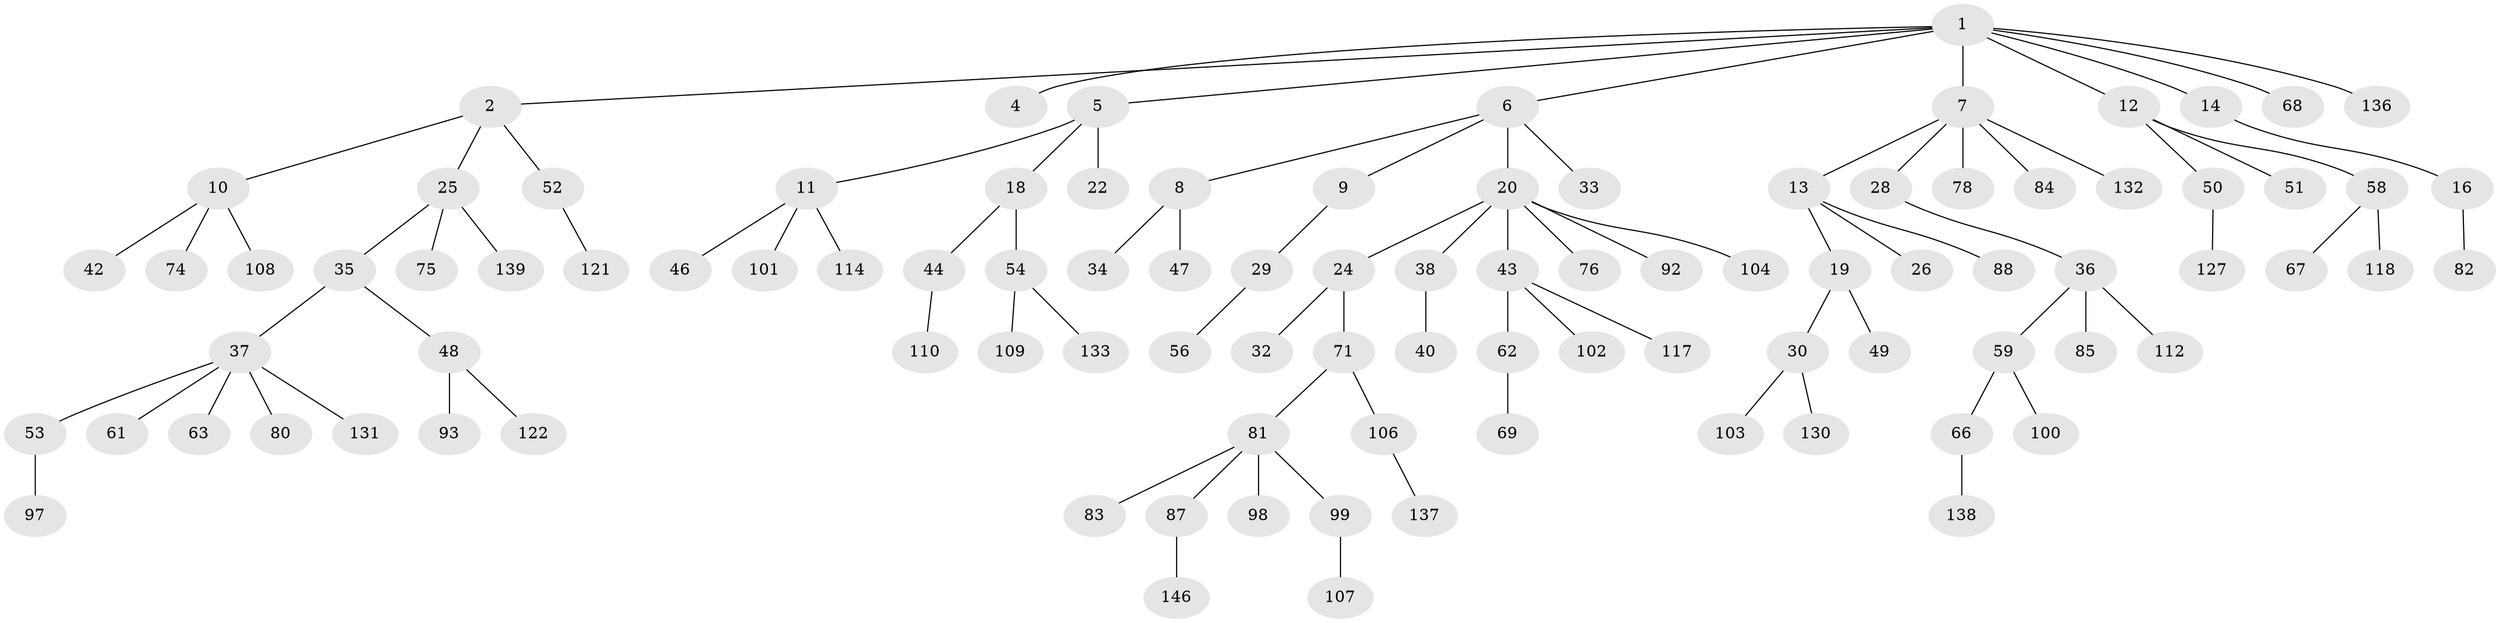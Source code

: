 // Generated by graph-tools (version 1.1) at 2025/52/02/27/25 19:52:11]
// undirected, 98 vertices, 97 edges
graph export_dot {
graph [start="1"]
  node [color=gray90,style=filled];
  1 [super="+3"];
  2;
  4;
  5 [super="+17"];
  6 [super="+15"];
  7 [super="+119"];
  8 [super="+23"];
  9 [super="+134"];
  10 [super="+55"];
  11 [super="+60"];
  12 [super="+57"];
  13 [super="+128"];
  14 [super="+96"];
  16 [super="+64"];
  18;
  19 [super="+31"];
  20 [super="+21"];
  22;
  24 [super="+27"];
  25 [super="+135"];
  26;
  28;
  29 [super="+111"];
  30 [super="+120"];
  32 [super="+115"];
  33;
  34;
  35;
  36 [super="+41"];
  37 [super="+39"];
  38;
  40 [super="+79"];
  42 [super="+77"];
  43 [super="+45"];
  44 [super="+65"];
  46;
  47;
  48 [super="+72"];
  49 [super="+105"];
  50 [super="+124"];
  51;
  52 [super="+140"];
  53 [super="+126"];
  54 [super="+73"];
  56 [super="+89"];
  58 [super="+90"];
  59;
  61;
  62 [super="+70"];
  63 [super="+125"];
  66 [super="+86"];
  67 [super="+95"];
  68;
  69;
  71;
  74;
  75;
  76;
  78 [super="+113"];
  80;
  81 [super="+94"];
  82 [super="+143"];
  83;
  84;
  85 [super="+123"];
  87 [super="+91"];
  88 [super="+129"];
  92;
  93;
  97;
  98 [super="+116"];
  99;
  100;
  101;
  102;
  103;
  104;
  106 [super="+147"];
  107;
  108;
  109;
  110;
  112 [super="+145"];
  114;
  117 [super="+142"];
  118;
  121;
  122 [super="+141"];
  127;
  130;
  131;
  132;
  133 [super="+144"];
  136;
  137;
  138;
  139;
  146;
  1 -- 2;
  1 -- 4;
  1 -- 6;
  1 -- 14;
  1 -- 68;
  1 -- 5;
  1 -- 7;
  1 -- 136;
  1 -- 12;
  2 -- 10;
  2 -- 25;
  2 -- 52;
  5 -- 11;
  5 -- 22;
  5 -- 18;
  6 -- 8;
  6 -- 9;
  6 -- 33;
  6 -- 20;
  7 -- 13;
  7 -- 28;
  7 -- 78;
  7 -- 84;
  7 -- 132;
  8 -- 34;
  8 -- 47;
  9 -- 29;
  10 -- 42;
  10 -- 74;
  10 -- 108;
  11 -- 46;
  11 -- 114;
  11 -- 101;
  12 -- 50;
  12 -- 51;
  12 -- 58;
  13 -- 19;
  13 -- 26;
  13 -- 88;
  14 -- 16;
  16 -- 82;
  18 -- 44;
  18 -- 54;
  19 -- 30;
  19 -- 49;
  20 -- 24;
  20 -- 38;
  20 -- 76;
  20 -- 104;
  20 -- 43;
  20 -- 92;
  24 -- 32;
  24 -- 71;
  25 -- 35;
  25 -- 75;
  25 -- 139;
  28 -- 36;
  29 -- 56;
  30 -- 103;
  30 -- 130;
  35 -- 37;
  35 -- 48;
  36 -- 59;
  36 -- 112;
  36 -- 85;
  37 -- 61;
  37 -- 80;
  37 -- 131;
  37 -- 53;
  37 -- 63;
  38 -- 40;
  43 -- 62;
  43 -- 117;
  43 -- 102;
  44 -- 110;
  48 -- 122;
  48 -- 93;
  50 -- 127;
  52 -- 121;
  53 -- 97;
  54 -- 133;
  54 -- 109;
  58 -- 67;
  58 -- 118;
  59 -- 66;
  59 -- 100;
  62 -- 69;
  66 -- 138;
  71 -- 81;
  71 -- 106;
  81 -- 83;
  81 -- 87;
  81 -- 99;
  81 -- 98;
  87 -- 146;
  99 -- 107;
  106 -- 137;
}
